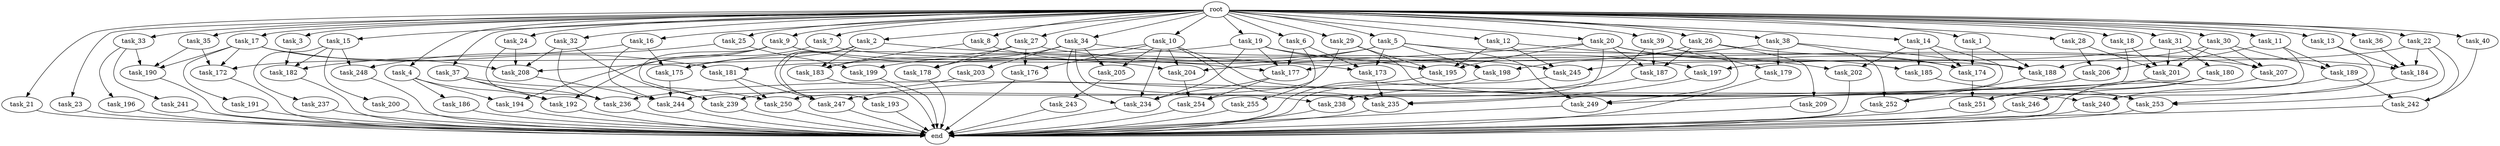 digraph G {
  root [size="0.000000"];
  task_1 [size="1024.000000"];
  task_2 [size="1024.000000"];
  task_3 [size="1024.000000"];
  task_4 [size="1024.000000"];
  task_5 [size="1024.000000"];
  task_6 [size="1024.000000"];
  task_7 [size="1024.000000"];
  task_8 [size="1024.000000"];
  task_9 [size="1024.000000"];
  task_10 [size="1024.000000"];
  task_11 [size="1024.000000"];
  task_12 [size="1024.000000"];
  task_13 [size="1024.000000"];
  task_14 [size="1024.000000"];
  task_15 [size="1024.000000"];
  task_16 [size="1024.000000"];
  task_17 [size="1024.000000"];
  task_18 [size="1024.000000"];
  task_19 [size="1024.000000"];
  task_20 [size="1024.000000"];
  task_21 [size="1024.000000"];
  task_22 [size="1024.000000"];
  task_23 [size="1024.000000"];
  task_24 [size="1024.000000"];
  task_25 [size="1024.000000"];
  task_26 [size="1024.000000"];
  task_27 [size="1024.000000"];
  task_28 [size="1024.000000"];
  task_29 [size="1024.000000"];
  task_30 [size="1024.000000"];
  task_31 [size="1024.000000"];
  task_32 [size="1024.000000"];
  task_33 [size="1024.000000"];
  task_34 [size="1024.000000"];
  task_35 [size="1024.000000"];
  task_36 [size="1024.000000"];
  task_37 [size="1024.000000"];
  task_38 [size="1024.000000"];
  task_39 [size="1024.000000"];
  task_40 [size="1024.000000"];
  task_172 [size="1133871366144.000000"];
  task_173 [size="2104533975040.000000"];
  task_174 [size="1460288880640.000000"];
  task_175 [size="1855425871872.000000"];
  task_176 [size="352187318272.000000"];
  task_177 [size="1108101562368.000000"];
  task_178 [size="910533066752.000000"];
  task_179 [size="618475290624.000000"];
  task_180 [size="549755813888.000000"];
  task_181 [size="833223655424.000000"];
  task_182 [size="1151051235328.000000"];
  task_183 [size="1108101562368.000000"];
  task_184 [size="2190433320960.000000"];
  task_185 [size="1168231104512.000000"];
  task_186 [size="214748364800.000000"];
  task_187 [size="1382979469312.000000"];
  task_188 [size="1116691496960.000000"];
  task_189 [size="1116691496960.000000"];
  task_190 [size="352187318272.000000"];
  task_191 [size="137438953472.000000"];
  task_192 [size="463856467968.000000"];
  task_193 [size="858993459200.000000"];
  task_194 [size="1073741824000.000000"];
  task_195 [size="1142461300736.000000"];
  task_196 [size="77309411328.000000"];
  task_197 [size="429496729600.000000"];
  task_198 [size="1769526525952.000000"];
  task_199 [size="910533066752.000000"];
  task_200 [size="77309411328.000000"];
  task_201 [size="2525440770048.000000"];
  task_202 [size="343597383680.000000"];
  task_203 [size="695784701952.000000"];
  task_204 [size="1855425871872.000000"];
  task_205 [size="833223655424.000000"];
  task_206 [size="1279900254208.000000"];
  task_207 [size="1460288880640.000000"];
  task_208 [size="979252543488.000000"];
  task_209 [size="214748364800.000000"];
  task_234 [size="1082331758592.000000"];
  task_235 [size="1185410973696.000000"];
  task_236 [size="1151051235328.000000"];
  task_237 [size="77309411328.000000"];
  task_238 [size="1314259992576.000000"];
  task_239 [size="2104533975040.000000"];
  task_240 [size="1030792151040.000000"];
  task_241 [size="77309411328.000000"];
  task_242 [size="386547056640.000000"];
  task_243 [size="77309411328.000000"];
  task_244 [size="2886218022912.000000"];
  task_245 [size="1279900254208.000000"];
  task_246 [size="858993459200.000000"];
  task_247 [size="1752346656768.000000"];
  task_248 [size="292057776128.000000"];
  task_249 [size="1864015806464.000000"];
  task_250 [size="283467841536.000000"];
  task_251 [size="2027224563712.000000"];
  task_252 [size="1589137899520.000000"];
  task_253 [size="979252543488.000000"];
  task_254 [size="927712935936.000000"];
  task_255 [size="549755813888.000000"];
  end [size="0.000000"];

  root -> task_1 [size="1.000000"];
  root -> task_2 [size="1.000000"];
  root -> task_3 [size="1.000000"];
  root -> task_4 [size="1.000000"];
  root -> task_5 [size="1.000000"];
  root -> task_6 [size="1.000000"];
  root -> task_7 [size="1.000000"];
  root -> task_8 [size="1.000000"];
  root -> task_9 [size="1.000000"];
  root -> task_10 [size="1.000000"];
  root -> task_11 [size="1.000000"];
  root -> task_12 [size="1.000000"];
  root -> task_13 [size="1.000000"];
  root -> task_14 [size="1.000000"];
  root -> task_15 [size="1.000000"];
  root -> task_16 [size="1.000000"];
  root -> task_17 [size="1.000000"];
  root -> task_18 [size="1.000000"];
  root -> task_19 [size="1.000000"];
  root -> task_20 [size="1.000000"];
  root -> task_21 [size="1.000000"];
  root -> task_22 [size="1.000000"];
  root -> task_23 [size="1.000000"];
  root -> task_24 [size="1.000000"];
  root -> task_25 [size="1.000000"];
  root -> task_26 [size="1.000000"];
  root -> task_27 [size="1.000000"];
  root -> task_28 [size="1.000000"];
  root -> task_29 [size="1.000000"];
  root -> task_30 [size="1.000000"];
  root -> task_31 [size="1.000000"];
  root -> task_32 [size="1.000000"];
  root -> task_33 [size="1.000000"];
  root -> task_34 [size="1.000000"];
  root -> task_35 [size="1.000000"];
  root -> task_36 [size="1.000000"];
  root -> task_37 [size="1.000000"];
  root -> task_38 [size="1.000000"];
  root -> task_39 [size="1.000000"];
  root -> task_40 [size="1.000000"];
  task_1 -> task_174 [size="75497472.000000"];
  task_1 -> task_188 [size="75497472.000000"];
  task_2 -> task_173 [size="838860800.000000"];
  task_2 -> task_175 [size="838860800.000000"];
  task_2 -> task_183 [size="838860800.000000"];
  task_2 -> task_193 [size="838860800.000000"];
  task_2 -> task_247 [size="838860800.000000"];
  task_3 -> task_182 [size="209715200.000000"];
  task_4 -> task_186 [size="209715200.000000"];
  task_4 -> task_192 [size="209715200.000000"];
  task_4 -> task_194 [size="209715200.000000"];
  task_5 -> task_173 [size="679477248.000000"];
  task_5 -> task_181 [size="679477248.000000"];
  task_5 -> task_184 [size="679477248.000000"];
  task_5 -> task_198 [size="679477248.000000"];
  task_5 -> task_199 [size="679477248.000000"];
  task_5 -> task_249 [size="679477248.000000"];
  task_6 -> task_173 [size="536870912.000000"];
  task_6 -> task_177 [size="536870912.000000"];
  task_6 -> task_255 [size="536870912.000000"];
  task_7 -> task_188 [size="33554432.000000"];
  task_7 -> task_192 [size="33554432.000000"];
  task_8 -> task_177 [size="33554432.000000"];
  task_8 -> task_183 [size="33554432.000000"];
  task_9 -> task_172 [size="838860800.000000"];
  task_9 -> task_194 [size="838860800.000000"];
  task_9 -> task_198 [size="838860800.000000"];
  task_9 -> task_204 [size="838860800.000000"];
  task_9 -> task_239 [size="838860800.000000"];
  task_10 -> task_175 [size="134217728.000000"];
  task_10 -> task_176 [size="134217728.000000"];
  task_10 -> task_204 [size="134217728.000000"];
  task_10 -> task_205 [size="134217728.000000"];
  task_10 -> task_234 [size="134217728.000000"];
  task_10 -> task_235 [size="134217728.000000"];
  task_10 -> task_240 [size="134217728.000000"];
  task_11 -> task_189 [size="411041792.000000"];
  task_11 -> task_206 [size="411041792.000000"];
  task_11 -> task_252 [size="411041792.000000"];
  task_12 -> task_195 [size="33554432.000000"];
  task_12 -> task_202 [size="33554432.000000"];
  task_12 -> task_245 [size="33554432.000000"];
  task_13 -> task_184 [size="838860800.000000"];
  task_13 -> task_240 [size="838860800.000000"];
  task_14 -> task_174 [size="301989888.000000"];
  task_14 -> task_185 [size="301989888.000000"];
  task_14 -> task_202 [size="301989888.000000"];
  task_14 -> task_238 [size="301989888.000000"];
  task_15 -> task_182 [size="75497472.000000"];
  task_15 -> task_200 [size="75497472.000000"];
  task_15 -> task_237 [size="75497472.000000"];
  task_15 -> task_248 [size="75497472.000000"];
  task_16 -> task_175 [size="838860800.000000"];
  task_16 -> task_182 [size="838860800.000000"];
  task_16 -> task_244 [size="838860800.000000"];
  task_17 -> task_172 [size="134217728.000000"];
  task_17 -> task_181 [size="134217728.000000"];
  task_17 -> task_190 [size="134217728.000000"];
  task_17 -> task_191 [size="134217728.000000"];
  task_17 -> task_208 [size="134217728.000000"];
  task_18 -> task_201 [size="411041792.000000"];
  task_18 -> task_235 [size="411041792.000000"];
  task_19 -> task_177 [size="209715200.000000"];
  task_19 -> task_195 [size="209715200.000000"];
  task_19 -> task_197 [size="209715200.000000"];
  task_19 -> task_208 [size="209715200.000000"];
  task_19 -> task_234 [size="209715200.000000"];
  task_20 -> task_174 [size="838860800.000000"];
  task_20 -> task_185 [size="838860800.000000"];
  task_20 -> task_187 [size="838860800.000000"];
  task_20 -> task_195 [size="838860800.000000"];
  task_20 -> task_204 [size="838860800.000000"];
  task_20 -> task_254 [size="838860800.000000"];
  task_21 -> end [size="1.000000"];
  task_22 -> task_184 [size="209715200.000000"];
  task_22 -> task_197 [size="209715200.000000"];
  task_22 -> task_242 [size="209715200.000000"];
  task_22 -> task_253 [size="209715200.000000"];
  task_23 -> end [size="1.000000"];
  task_24 -> task_208 [size="75497472.000000"];
  task_24 -> task_236 [size="75497472.000000"];
  task_25 -> task_199 [size="209715200.000000"];
  task_25 -> task_248 [size="209715200.000000"];
  task_26 -> task_174 [size="209715200.000000"];
  task_26 -> task_187 [size="209715200.000000"];
  task_26 -> task_198 [size="209715200.000000"];
  task_26 -> task_209 [size="209715200.000000"];
  task_27 -> task_176 [size="209715200.000000"];
  task_27 -> task_178 [size="209715200.000000"];
  task_27 -> task_183 [size="209715200.000000"];
  task_27 -> task_207 [size="209715200.000000"];
  task_28 -> task_201 [size="838860800.000000"];
  task_28 -> task_206 [size="838860800.000000"];
  task_29 -> task_195 [size="33554432.000000"];
  task_29 -> task_250 [size="33554432.000000"];
  task_29 -> task_253 [size="33554432.000000"];
  task_30 -> task_188 [size="679477248.000000"];
  task_30 -> task_189 [size="679477248.000000"];
  task_30 -> task_201 [size="679477248.000000"];
  task_30 -> task_207 [size="679477248.000000"];
  task_31 -> task_180 [size="536870912.000000"];
  task_31 -> task_201 [size="536870912.000000"];
  task_31 -> task_207 [size="536870912.000000"];
  task_31 -> task_245 [size="536870912.000000"];
  task_32 -> task_208 [size="536870912.000000"];
  task_32 -> task_236 [size="536870912.000000"];
  task_32 -> task_239 [size="536870912.000000"];
  task_33 -> task_190 [size="75497472.000000"];
  task_33 -> task_196 [size="75497472.000000"];
  task_33 -> task_241 [size="75497472.000000"];
  task_34 -> task_178 [size="679477248.000000"];
  task_34 -> task_203 [size="679477248.000000"];
  task_34 -> task_205 [size="679477248.000000"];
  task_34 -> task_234 [size="679477248.000000"];
  task_34 -> task_238 [size="679477248.000000"];
  task_34 -> task_245 [size="679477248.000000"];
  task_35 -> task_172 [size="134217728.000000"];
  task_35 -> task_190 [size="134217728.000000"];
  task_36 -> task_184 [size="411041792.000000"];
  task_37 -> task_192 [size="209715200.000000"];
  task_37 -> task_236 [size="209715200.000000"];
  task_37 -> task_250 [size="209715200.000000"];
  task_38 -> task_177 [size="301989888.000000"];
  task_38 -> task_179 [size="301989888.000000"];
  task_38 -> task_188 [size="301989888.000000"];
  task_38 -> task_252 [size="301989888.000000"];
  task_39 -> task_179 [size="301989888.000000"];
  task_39 -> task_187 [size="301989888.000000"];
  task_39 -> task_244 [size="301989888.000000"];
  task_39 -> task_249 [size="301989888.000000"];
  task_40 -> task_242 [size="134217728.000000"];
  task_172 -> end [size="1.000000"];
  task_173 -> task_235 [size="75497472.000000"];
  task_174 -> task_251 [size="838860800.000000"];
  task_175 -> task_244 [size="838860800.000000"];
  task_176 -> end [size="1.000000"];
  task_177 -> task_234 [size="33554432.000000"];
  task_177 -> task_254 [size="33554432.000000"];
  task_178 -> end [size="1.000000"];
  task_179 -> end [size="1.000000"];
  task_180 -> task_246 [size="838860800.000000"];
  task_180 -> task_249 [size="838860800.000000"];
  task_180 -> task_251 [size="838860800.000000"];
  task_181 -> task_247 [size="33554432.000000"];
  task_181 -> task_250 [size="33554432.000000"];
  task_182 -> end [size="1.000000"];
  task_183 -> end [size="1.000000"];
  task_184 -> task_253 [size="679477248.000000"];
  task_185 -> task_253 [size="33554432.000000"];
  task_186 -> end [size="1.000000"];
  task_187 -> task_238 [size="301989888.000000"];
  task_188 -> task_252 [size="838860800.000000"];
  task_189 -> task_240 [size="33554432.000000"];
  task_189 -> task_242 [size="33554432.000000"];
  task_190 -> end [size="1.000000"];
  task_191 -> end [size="1.000000"];
  task_192 -> end [size="1.000000"];
  task_193 -> end [size="1.000000"];
  task_194 -> end [size="1.000000"];
  task_195 -> task_247 [size="838860800.000000"];
  task_196 -> end [size="1.000000"];
  task_197 -> task_235 [size="536870912.000000"];
  task_198 -> end [size="1.000000"];
  task_199 -> end [size="1.000000"];
  task_200 -> end [size="1.000000"];
  task_201 -> task_251 [size="301989888.000000"];
  task_202 -> end [size="1.000000"];
  task_203 -> task_239 [size="679477248.000000"];
  task_204 -> task_254 [size="33554432.000000"];
  task_205 -> task_243 [size="75497472.000000"];
  task_206 -> task_236 [size="301989888.000000"];
  task_207 -> end [size="1.000000"];
  task_208 -> task_244 [size="838860800.000000"];
  task_209 -> end [size="1.000000"];
  task_234 -> end [size="1.000000"];
  task_235 -> end [size="1.000000"];
  task_236 -> end [size="1.000000"];
  task_237 -> end [size="1.000000"];
  task_238 -> end [size="1.000000"];
  task_239 -> end [size="1.000000"];
  task_240 -> end [size="1.000000"];
  task_241 -> end [size="1.000000"];
  task_242 -> end [size="1.000000"];
  task_243 -> end [size="1.000000"];
  task_244 -> end [size="1.000000"];
  task_245 -> end [size="1.000000"];
  task_246 -> end [size="1.000000"];
  task_247 -> end [size="1.000000"];
  task_248 -> end [size="1.000000"];
  task_249 -> end [size="1.000000"];
  task_250 -> end [size="1.000000"];
  task_251 -> end [size="1.000000"];
  task_252 -> end [size="1.000000"];
  task_253 -> end [size="1.000000"];
  task_254 -> end [size="1.000000"];
  task_255 -> end [size="1.000000"];
}
